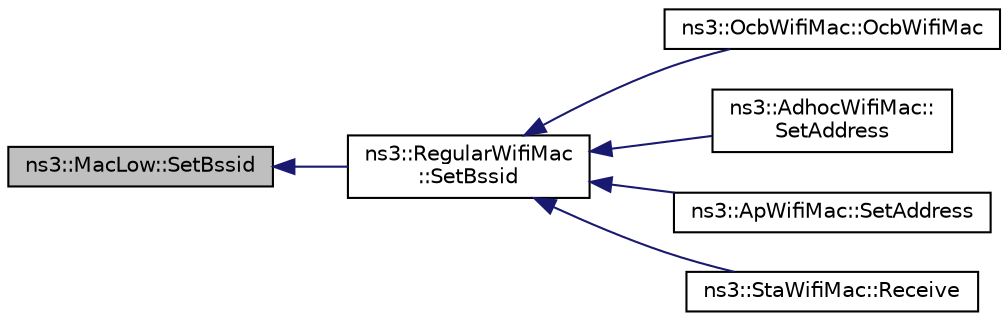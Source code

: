 digraph "ns3::MacLow::SetBssid"
{
  edge [fontname="Helvetica",fontsize="10",labelfontname="Helvetica",labelfontsize="10"];
  node [fontname="Helvetica",fontsize="10",shape=record];
  rankdir="LR";
  Node1 [label="ns3::MacLow::SetBssid",height=0.2,width=0.4,color="black", fillcolor="grey75", style="filled", fontcolor="black"];
  Node1 -> Node2 [dir="back",color="midnightblue",fontsize="10",style="solid"];
  Node2 [label="ns3::RegularWifiMac\l::SetBssid",height=0.2,width=0.4,color="black", fillcolor="white", style="filled",URL="$df/db9/classns3_1_1RegularWifiMac.html#a24af45a5447f736b996a48a0db584e99"];
  Node2 -> Node3 [dir="back",color="midnightblue",fontsize="10",style="solid"];
  Node3 [label="ns3::OcbWifiMac::OcbWifiMac",height=0.2,width=0.4,color="black", fillcolor="white", style="filled",URL="$d0/dd1/classns3_1_1OcbWifiMac.html#a83c28663160fcd8a95149abb14db7c40"];
  Node2 -> Node4 [dir="back",color="midnightblue",fontsize="10",style="solid"];
  Node4 [label="ns3::AdhocWifiMac::\lSetAddress",height=0.2,width=0.4,color="black", fillcolor="white", style="filled",URL="$da/dec/classns3_1_1AdhocWifiMac.html#ac25794fcd3862b3bbd0147705c7b0df8"];
  Node2 -> Node5 [dir="back",color="midnightblue",fontsize="10",style="solid"];
  Node5 [label="ns3::ApWifiMac::SetAddress",height=0.2,width=0.4,color="black", fillcolor="white", style="filled",URL="$d0/d51/classns3_1_1ApWifiMac.html#aafe8da38f3bff4de51d264e1a193a1f2"];
  Node2 -> Node6 [dir="back",color="midnightblue",fontsize="10",style="solid"];
  Node6 [label="ns3::StaWifiMac::Receive",height=0.2,width=0.4,color="black", fillcolor="white", style="filled",URL="$de/dbf/classns3_1_1StaWifiMac.html#ac11352c9502acc4b612224fc172c28f8"];
}
